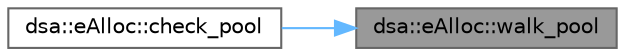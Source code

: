 digraph "dsa::eAlloc::walk_pool"
{
 // LATEX_PDF_SIZE
  bgcolor="transparent";
  edge [fontname=Helvetica,fontsize=10,labelfontname=Helvetica,labelfontsize=10];
  node [fontname=Helvetica,fontsize=10,shape=box,height=0.2,width=0.4];
  rankdir="RL";
  Node1 [id="Node000001",label="dsa::eAlloc::walk_pool",height=0.2,width=0.4,color="gray40", fillcolor="grey60", style="filled", fontcolor="black",tooltip="Walks through the blocks in a pool with a specified walker function."];
  Node1 -> Node2 [id="edge1_Node000001_Node000002",dir="back",color="steelblue1",style="solid",tooltip=" "];
  Node2 [id="Node000002",label="dsa::eAlloc::check_pool",height=0.2,width=0.4,color="grey40", fillcolor="white", style="filled",URL="$classdsa_1_1e_alloc.html#a90897aee2f774c0dd1d4267465394cb5",tooltip="Checks the integrity of a specific memory pool."];
}

